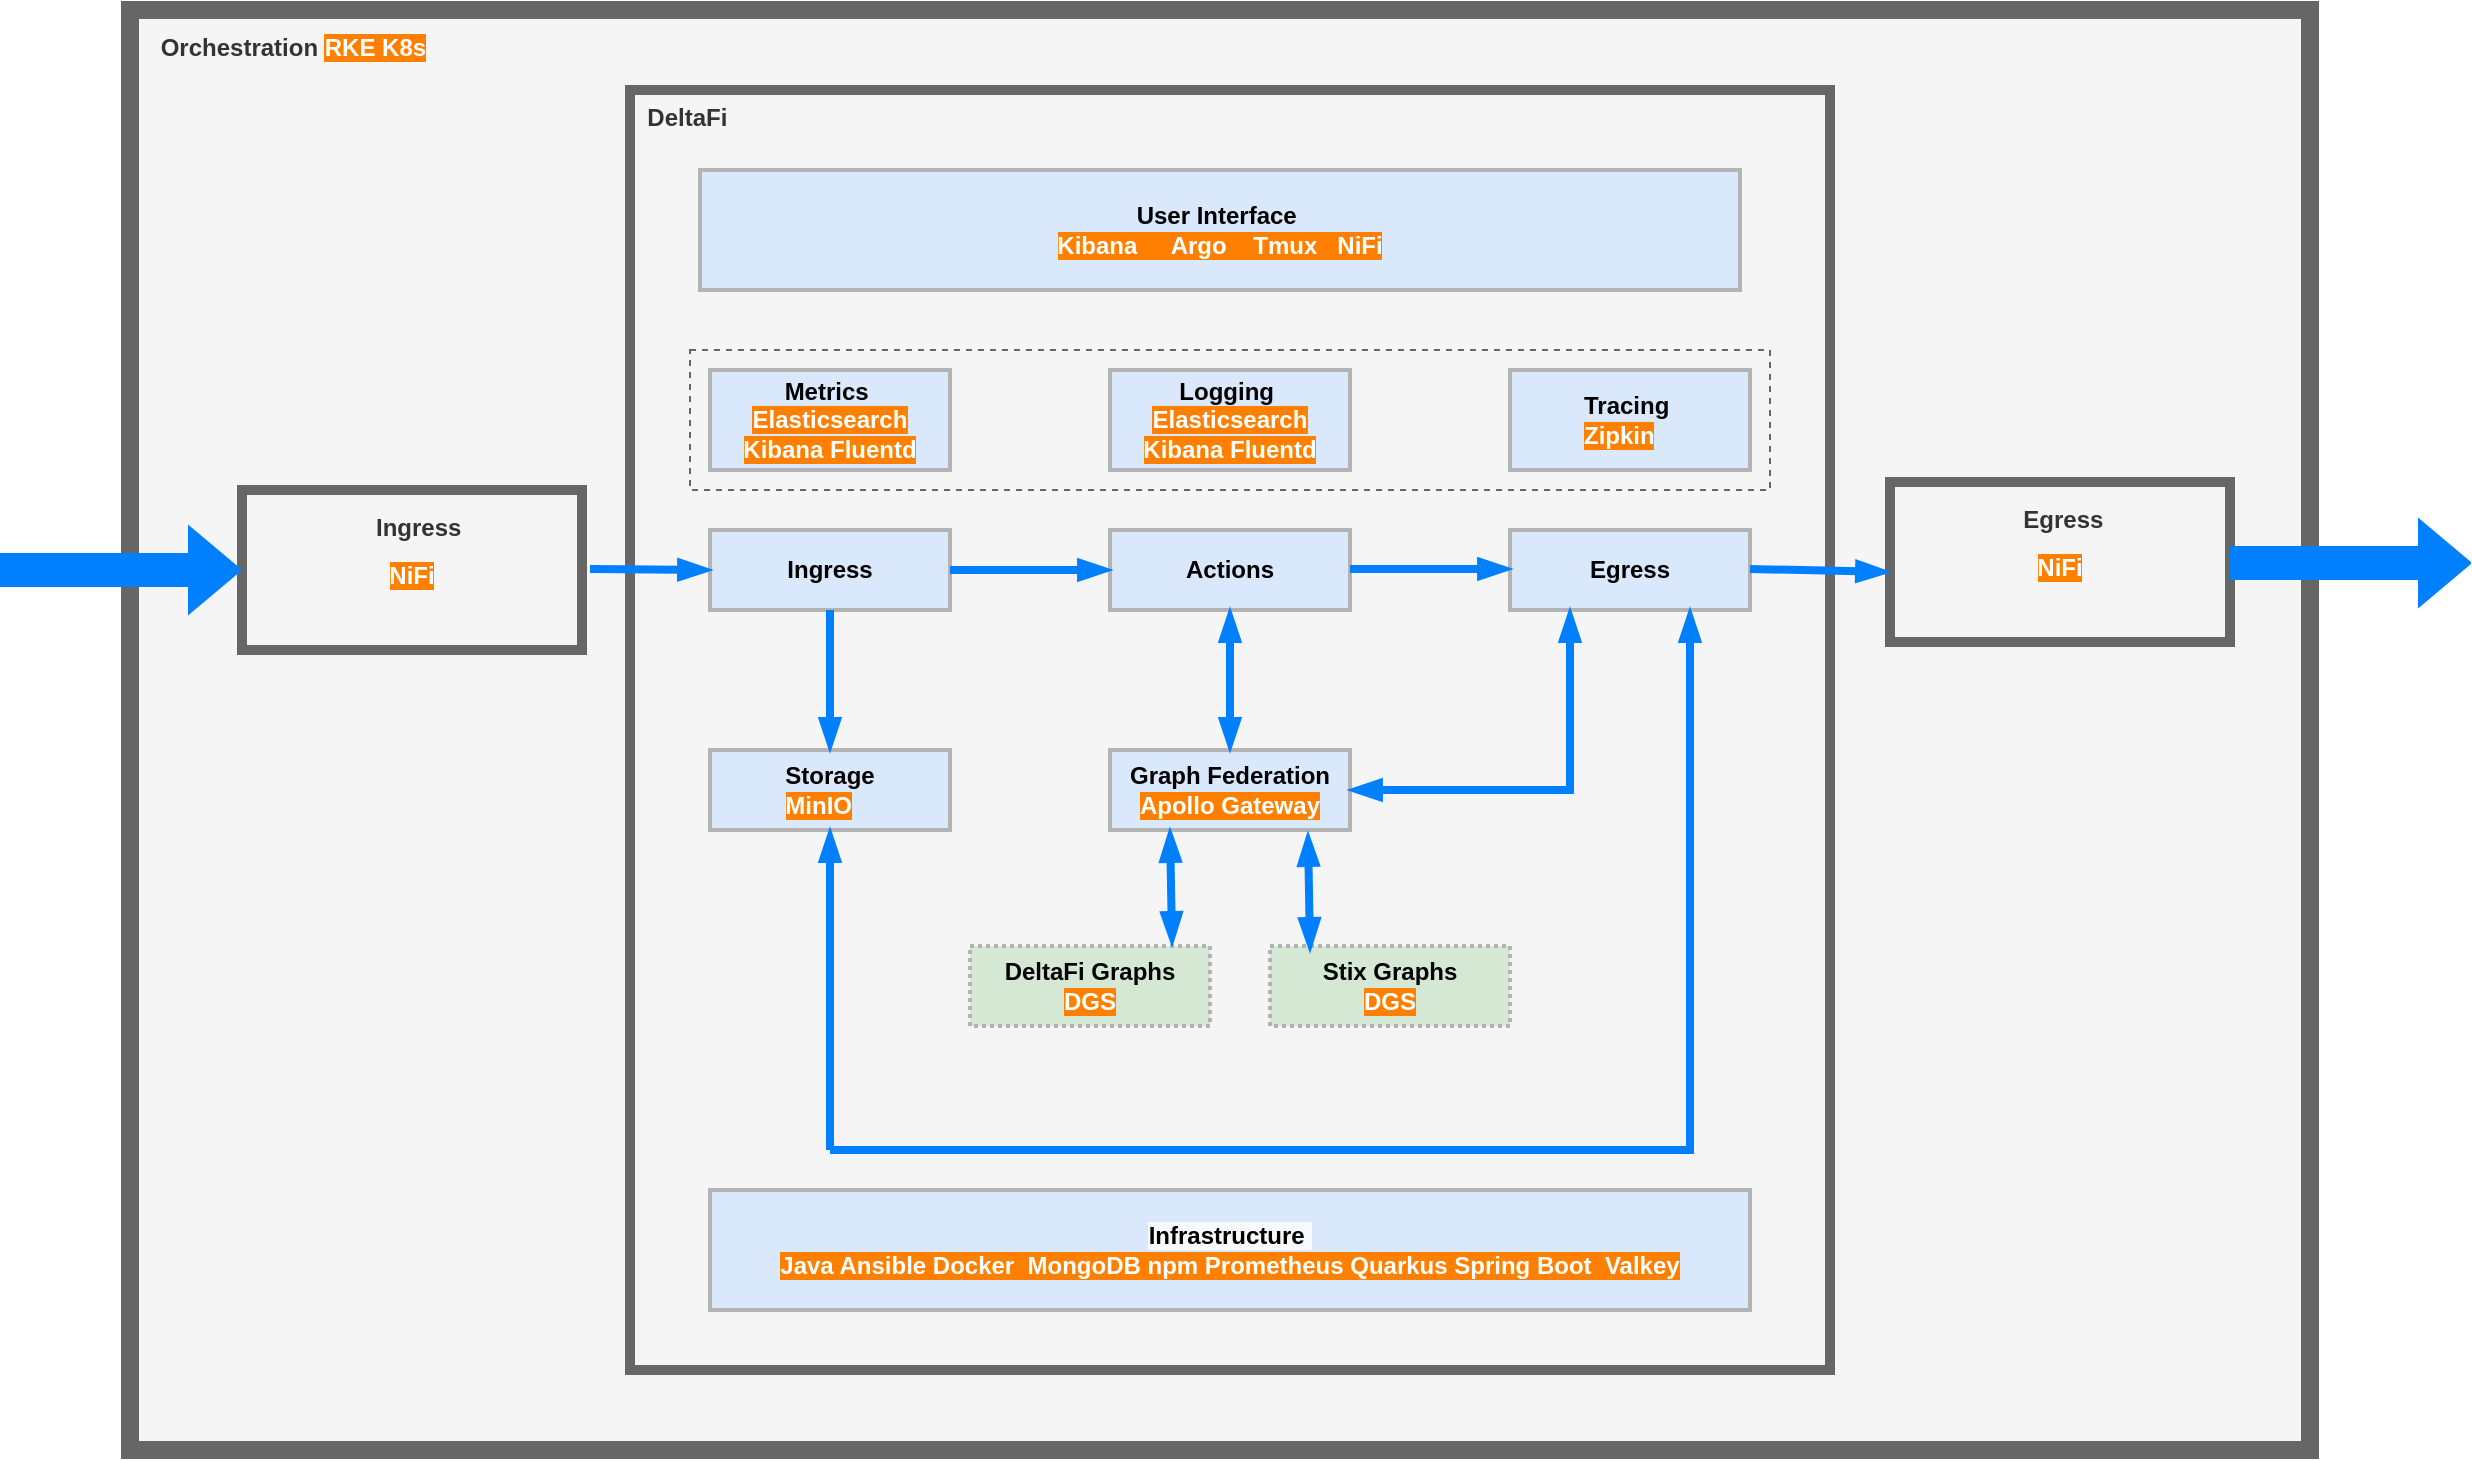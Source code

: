 <mxfile version="14.7.2" type="gitlab">
  <diagram id="7OS4vZic8bQH_p6s4vZq" name="Page-1">
    <mxGraphModel dx="2272" dy="794" grid="1" gridSize="10" guides="1" tooltips="1" connect="1" arrows="1" fold="1" page="1" pageScale="1" pageWidth="850" pageHeight="1100" math="0" shadow="0">
      <root>
        <mxCell id="0" />
        <mxCell id="1" parent="0" />
        <mxCell id="tW5YEqoU5SFR3B9v_W6--14" value="&lt;div&gt;&lt;span style=&quot;line-height: 200%&quot;&gt;&amp;nbsp; &amp;nbsp; Orchestration&amp;nbsp;&lt;/span&gt;&lt;span style=&quot;background-color: rgb(255 , 128 , 0) ; color: rgb(255 , 255 , 255)&quot;&gt;RKE K8s&lt;/span&gt;&lt;/div&gt;&lt;div&gt;&lt;span style=&quot;line-height: 200%&quot;&gt;&lt;font style=&quot;background-color: rgb(255 , 128 , 0)&quot; color=&quot;#ffffff&quot;&gt;&lt;br&gt;&lt;/font&gt;&lt;/span&gt;&lt;/div&gt;" style="rounded=0;whiteSpace=wrap;html=1;align=left;verticalAlign=top;fillColor=#f5f5f5;strokeColor=#666666;fontColor=#333333;strokeWidth=9;fontStyle=1" parent="1" vertex="1">
          <mxGeometry x="-725" y="20" width="1090" height="720" as="geometry" />
        </mxCell>
        <mxCell id="tW5YEqoU5SFR3B9v_W6--11" value="&lt;div&gt;&lt;span&gt;&amp;nbsp; DeltaFi&lt;/span&gt;&lt;/div&gt;" style="rounded=0;whiteSpace=wrap;html=1;align=left;verticalAlign=top;fillColor=#f5f5f5;strokeColor=#666666;fontColor=#333333;strokeWidth=5;fontStyle=1" parent="1" vertex="1">
          <mxGeometry x="-475" y="60" width="600" height="640" as="geometry" />
        </mxCell>
        <mxCell id="tW5YEqoU5SFR3B9v_W6--1" value="&lt;div&gt;&lt;span&gt;Metrics&amp;nbsp;&lt;/span&gt;&lt;/div&gt;&lt;div&gt;&lt;font color=&quot;#ffffff&quot;&gt;&lt;span style=&quot;background-color: rgb(255 , 128 , 0)&quot;&gt;Elasticsearch Kibana Fluentd&lt;/span&gt;&lt;/font&gt;&lt;/div&gt;" style="rounded=0;whiteSpace=wrap;html=1;strokeWidth=2;fillColor=#dae8fc;fontStyle=1;align=center;strokeColor=#B3B3B3;" parent="1" vertex="1">
          <mxGeometry x="-435" y="200" width="120" height="50" as="geometry" />
        </mxCell>
        <mxCell id="tW5YEqoU5SFR3B9v_W6--2" value="Logging&amp;nbsp;&lt;br&gt;&lt;span style=&quot;color: rgb(255 , 255 , 255) ; text-align: left ; background-color: rgb(255 , 128 , 0)&quot;&gt;Elasticsearch Kibana Fluentd&lt;/span&gt;" style="rounded=0;whiteSpace=wrap;html=1;strokeWidth=2;fillColor=#dae8fc;fontStyle=1;strokeColor=#B3B3B3;" parent="1" vertex="1">
          <mxGeometry x="-235" y="200" width="120" height="50" as="geometry" />
        </mxCell>
        <mxCell id="tW5YEqoU5SFR3B9v_W6--3" value="&lt;div style=&quot;text-align: left&quot;&gt;&lt;span&gt;Tracing&amp;nbsp;&lt;/span&gt;&lt;/div&gt;&lt;div style=&quot;text-align: left&quot;&gt;&lt;font color=&quot;#ffffff&quot;&gt;&lt;span style=&quot;background-color: rgb(255 , 128 , 0)&quot;&gt;Zipkin&lt;/span&gt;&lt;/font&gt;&lt;/div&gt;" style="rounded=0;whiteSpace=wrap;html=1;strokeWidth=2;fillColor=#dae8fc;fontStyle=1;strokeColor=#B3B3B3;" parent="1" vertex="1">
          <mxGeometry x="-35" y="200" width="120" height="50" as="geometry" />
        </mxCell>
        <mxCell id="tW5YEqoU5SFR3B9v_W6--4" value="Ingress" style="rounded=0;whiteSpace=wrap;html=1;strokeWidth=2;fillColor=#dae8fc;fontStyle=1;strokeColor=#B3B3B3;" parent="1" vertex="1">
          <mxGeometry x="-435" y="280" width="120" height="40" as="geometry" />
        </mxCell>
        <mxCell id="tW5YEqoU5SFR3B9v_W6--5" value="Actions" style="rounded=0;whiteSpace=wrap;html=1;strokeWidth=2;fillColor=#dae8fc;fontStyle=1;strokeColor=#B3B3B3;" parent="1" vertex="1">
          <mxGeometry x="-235" y="280" width="120" height="40" as="geometry" />
        </mxCell>
        <mxCell id="tW5YEqoU5SFR3B9v_W6--6" value="Egress" style="rounded=0;whiteSpace=wrap;html=1;strokeWidth=2;fillColor=#dae8fc;fontStyle=1;strokeColor=#B3B3B3;" parent="1" vertex="1">
          <mxGeometry x="-35" y="280" width="120" height="40" as="geometry" />
        </mxCell>
        <mxCell id="tW5YEqoU5SFR3B9v_W6--7" value="Graph Federation&lt;br&gt;&lt;span style=&quot;color: rgb(255 , 255 , 255) ; text-align: left ; background-color: rgb(255 , 128 , 0)&quot;&gt;Apollo Gateway&lt;/span&gt;" style="rounded=0;whiteSpace=wrap;html=1;strokeWidth=2;fillColor=#dae8fc;fontStyle=1;strokeColor=#B3B3B3;" parent="1" vertex="1">
          <mxGeometry x="-235" y="390" width="120" height="40" as="geometry" />
        </mxCell>
        <mxCell id="tW5YEqoU5SFR3B9v_W6--8" value="DeltaFi Graphs&lt;br&gt;&lt;span style=&quot;color: rgb(255 , 255 , 255) ; text-align: left ; background-color: rgb(255 , 128 , 0)&quot;&gt;DGS&lt;/span&gt;" style="rounded=0;whiteSpace=wrap;html=1;dashed=1;dashPattern=1 1;fillColor=#d5e8d4;fontStyle=1;strokeWidth=2;strokeColor=#B3B3B3;" parent="1" vertex="1">
          <mxGeometry x="-305" y="488" width="120" height="40" as="geometry" />
        </mxCell>
        <mxCell id="tW5YEqoU5SFR3B9v_W6--9" value="Stix Graphs&lt;br&gt;&lt;span style=&quot;color: rgb(255 , 255 , 255) ; text-align: left ; background-color: rgb(255 , 128 , 0)&quot;&gt;DGS&lt;/span&gt;" style="rounded=0;whiteSpace=wrap;html=1;dashed=1;dashPattern=1 1;fillColor=#d5e8d4;fontStyle=1;strokeWidth=2;strokeColor=#B3B3B3;" parent="1" vertex="1">
          <mxGeometry x="-155" y="488" width="120" height="40" as="geometry" />
        </mxCell>
        <mxCell id="tW5YEqoU5SFR3B9v_W6--10" value="Storage&lt;br&gt;&lt;div style=&quot;text-align: left&quot;&gt;&lt;font color=&quot;#ffffff&quot;&gt;&lt;span style=&quot;background-color: rgb(255 , 128 , 0)&quot;&gt;MinIO&lt;/span&gt;&lt;/font&gt;&lt;/div&gt;" style="rounded=0;whiteSpace=wrap;html=1;strokeWidth=2;fillColor=#dae8fc;fontStyle=1;strokeColor=#B3B3B3;" parent="1" vertex="1">
          <mxGeometry x="-435" y="390" width="120" height="40" as="geometry" />
        </mxCell>
        <mxCell id="tW5YEqoU5SFR3B9v_W6--13" value="&lt;div&gt;&lt;span style=&quot;line-height: 200%&quot;&gt;&amp;nbsp; Egress&amp;nbsp;&lt;/span&gt;&lt;/div&gt;&lt;div&gt;&lt;span style=&quot;line-height: 200%&quot;&gt;&lt;font color=&quot;#ffffff&quot; style=&quot;background-color: rgb(255 , 128 , 0)&quot;&gt;NiFi&lt;/font&gt;&lt;/span&gt;&lt;/div&gt;" style="rounded=0;whiteSpace=wrap;html=1;align=center;verticalAlign=top;fillColor=#f5f5f5;strokeColor=#666666;fontColor=#333333;strokeWidth=5;fontStyle=1" parent="1" vertex="1">
          <mxGeometry x="155" y="256" width="170" height="80" as="geometry" />
        </mxCell>
        <mxCell id="Z7amd_IOvsoYKy8aNjxX-1" value="&lt;div&gt;&lt;span style=&quot;line-height: 200%&quot;&gt;&amp;nbsp; Ingress&lt;/span&gt;&lt;/div&gt;&lt;div&gt;&lt;span style=&quot;line-height: 200%&quot;&gt;&lt;font color=&quot;#ffffff&quot; style=&quot;background-color: rgb(255 , 128 , 0)&quot;&gt;NiFi&lt;/font&gt;&lt;/span&gt;&lt;/div&gt;" style="rounded=0;whiteSpace=wrap;html=1;align=center;verticalAlign=top;fillColor=#f5f5f5;strokeColor=#666666;fontColor=#333333;strokeWidth=5;fontStyle=1" parent="1" vertex="1">
          <mxGeometry x="-669" y="260" width="170" height="80" as="geometry" />
        </mxCell>
        <mxCell id="Z7amd_IOvsoYKy8aNjxX-6" value="" style="endArrow=blockThin;html=1;entryX=0;entryY=0.5;entryDx=0;entryDy=0;strokeColor=#007FFF;rounded=0;strokeWidth=4;endFill=1;" parent="1" target="tW5YEqoU5SFR3B9v_W6--5" edge="1">
          <mxGeometry width="50" height="50" relative="1" as="geometry">
            <mxPoint x="-315" y="300" as="sourcePoint" />
            <mxPoint x="-265" y="250" as="targetPoint" />
          </mxGeometry>
        </mxCell>
        <mxCell id="Z7amd_IOvsoYKy8aNjxX-7" value="" style="endArrow=blockThin;html=1;strokeColor=#007FFF;rounded=0;strokeWidth=4;endFill=1;exitX=0.5;exitY=1;exitDx=0;exitDy=0;" parent="1" source="tW5YEqoU5SFR3B9v_W6--4" target="tW5YEqoU5SFR3B9v_W6--10" edge="1">
          <mxGeometry width="50" height="50" relative="1" as="geometry">
            <mxPoint x="-335" y="340" as="sourcePoint" />
            <mxPoint x="-255" y="340" as="targetPoint" />
          </mxGeometry>
        </mxCell>
        <mxCell id="Z7amd_IOvsoYKy8aNjxX-8" value="" style="endArrow=blockThin;html=1;strokeColor=#007FFF;rounded=0;strokeWidth=4;endFill=1;exitX=0.5;exitY=1;exitDx=0;exitDy=0;startArrow=blockThin;startFill=1;" parent="1" source="tW5YEqoU5SFR3B9v_W6--5" target="tW5YEqoU5SFR3B9v_W6--7" edge="1">
          <mxGeometry width="50" height="50" relative="1" as="geometry">
            <mxPoint x="-195" y="368.5" as="sourcePoint" />
            <mxPoint x="-115" y="368.5" as="targetPoint" />
          </mxGeometry>
        </mxCell>
        <mxCell id="Z7amd_IOvsoYKy8aNjxX-10" value="" style="endArrow=blockThin;html=1;entryX=0;entryY=0.5;entryDx=0;entryDy=0;strokeColor=#007FFF;rounded=0;strokeWidth=4;endFill=1;" parent="1" edge="1">
          <mxGeometry width="50" height="50" relative="1" as="geometry">
            <mxPoint x="-115" y="299.5" as="sourcePoint" />
            <mxPoint x="-35" y="299.5" as="targetPoint" />
          </mxGeometry>
        </mxCell>
        <mxCell id="Z7amd_IOvsoYKy8aNjxX-11" value="" style="endArrow=blockThin;html=1;strokeColor=#007FFF;rounded=0;strokeWidth=4;endFill=1;exitX=0.25;exitY=1;exitDx=0;exitDy=0;startArrow=blockThin;startFill=1;entryX=1;entryY=0.5;entryDx=0;entryDy=0;" parent="1" source="tW5YEqoU5SFR3B9v_W6--6" target="tW5YEqoU5SFR3B9v_W6--7" edge="1">
          <mxGeometry width="50" height="50" relative="1" as="geometry">
            <mxPoint x="15" y="329" as="sourcePoint" />
            <mxPoint x="-115" y="460" as="targetPoint" />
            <Array as="points">
              <mxPoint x="-5" y="410" />
            </Array>
          </mxGeometry>
        </mxCell>
        <mxCell id="Z7amd_IOvsoYKy8aNjxX-12" value="" style="endArrow=none;html=1;strokeColor=#007FFF;rounded=0;strokeWidth=4;endFill=0;startArrow=blockThin;startFill=1;exitX=0.75;exitY=1;exitDx=0;exitDy=0;" parent="1" source="tW5YEqoU5SFR3B9v_W6--6" edge="1">
          <mxGeometry width="50" height="50" relative="1" as="geometry">
            <mxPoint x="55" y="450" as="sourcePoint" />
            <mxPoint x="-375" y="590" as="targetPoint" />
            <Array as="points">
              <mxPoint x="55" y="590" />
            </Array>
          </mxGeometry>
        </mxCell>
        <mxCell id="Z7amd_IOvsoYKy8aNjxX-13" value="" style="endArrow=blockThin;html=1;strokeColor=#007FFF;rounded=0;strokeWidth=4;endFill=1;entryX=0.5;entryY=1;entryDx=0;entryDy=0;" parent="1" target="tW5YEqoU5SFR3B9v_W6--10" edge="1">
          <mxGeometry width="50" height="50" relative="1" as="geometry">
            <mxPoint x="-375" y="590" as="sourcePoint" />
            <mxPoint x="-375" y="440" as="targetPoint" />
          </mxGeometry>
        </mxCell>
        <mxCell id="Z7amd_IOvsoYKy8aNjxX-16" value="" style="endArrow=blockThin;html=1;strokeColor=#007FFF;rounded=0;strokeWidth=4;endFill=1;exitX=0.25;exitY=1;exitDx=0;exitDy=0;startArrow=blockThin;startFill=1;entryX=0.842;entryY=-0.025;entryDx=0;entryDy=0;entryPerimeter=0;" parent="1" source="tW5YEqoU5SFR3B9v_W6--7" target="tW5YEqoU5SFR3B9v_W6--8" edge="1">
          <mxGeometry width="50" height="50" relative="1" as="geometry">
            <mxPoint x="-205" y="480" as="sourcePoint" />
            <mxPoint x="-205" y="480" as="targetPoint" />
          </mxGeometry>
        </mxCell>
        <mxCell id="Z7amd_IOvsoYKy8aNjxX-17" value="" style="endArrow=blockThin;html=1;strokeColor=#007FFF;rounded=0;strokeWidth=4;endFill=1;exitX=0.825;exitY=1.05;exitDx=0;exitDy=0;startArrow=blockThin;startFill=1;exitPerimeter=0;" parent="1" source="tW5YEqoU5SFR3B9v_W6--7" edge="1">
          <mxGeometry width="50" height="50" relative="1" as="geometry">
            <mxPoint x="-135" y="480" as="sourcePoint" />
            <mxPoint x="-135" y="490" as="targetPoint" />
          </mxGeometry>
        </mxCell>
        <mxCell id="Z7amd_IOvsoYKy8aNjxX-20" value="" style="endArrow=blockThin;html=1;strokeColor=#007FFF;rounded=0;strokeWidth=4;endFill=1;" parent="1" edge="1">
          <mxGeometry width="50" height="50" relative="1" as="geometry">
            <mxPoint x="-495" y="299.5" as="sourcePoint" />
            <mxPoint x="-435" y="300" as="targetPoint" />
          </mxGeometry>
        </mxCell>
        <mxCell id="Z7amd_IOvsoYKy8aNjxX-21" value="" style="endArrow=blockThin;html=1;strokeColor=#007FFF;rounded=0;strokeWidth=4;endFill=1;" parent="1" edge="1">
          <mxGeometry width="50" height="50" relative="1" as="geometry">
            <mxPoint x="85" y="299.5" as="sourcePoint" />
            <mxPoint x="154" y="301" as="targetPoint" />
          </mxGeometry>
        </mxCell>
        <mxCell id="Z7amd_IOvsoYKy8aNjxX-23" value="" style="endArrow=blockThin;html=1;strokeColor=#007FFF;rounded=0;strokeWidth=4;endFill=1;shape=flexArrow;fillColor=#007FFF;" parent="1" edge="1">
          <mxGeometry width="50" height="50" relative="1" as="geometry">
            <mxPoint x="-790" y="300" as="sourcePoint" />
            <mxPoint x="-670" y="300" as="targetPoint" />
          </mxGeometry>
        </mxCell>
        <mxCell id="Z7amd_IOvsoYKy8aNjxX-24" value="" style="endArrow=blockThin;html=1;strokeColor=#007FFF;rounded=0;strokeWidth=4;endFill=1;shape=flexArrow;fillColor=#007FFF;" parent="1" edge="1">
          <mxGeometry width="50" height="50" relative="1" as="geometry">
            <mxPoint x="325" y="296.5" as="sourcePoint" />
            <mxPoint x="445" y="296.5" as="targetPoint" />
          </mxGeometry>
        </mxCell>
        <mxCell id="qTBcUuSPtSz_6zjHRwEa-1" value="" style="rounded=0;whiteSpace=wrap;html=1;align=left;verticalAlign=top;strokeColor=#666666;fontColor=#333333;strokeWidth=1;fontStyle=1;dashed=1;fillColor=none;" parent="1" vertex="1">
          <mxGeometry x="-445" y="190" width="540" height="70" as="geometry" />
        </mxCell>
        <mxCell id="qTBcUuSPtSz_6zjHRwEa-2" value="&lt;div&gt;&lt;span&gt;User Interface&amp;nbsp;&lt;/span&gt;&lt;/div&gt;&lt;div&gt;&lt;font color=&quot;#ffffff&quot;&gt;&lt;span style=&quot;background-color: rgb(255 , 128 , 0)&quot;&gt;Kibana&amp;nbsp; &amp;nbsp; &amp;nbsp;Argo&amp;nbsp; &amp;nbsp; Tmux&amp;nbsp; &amp;nbsp;NiFi&lt;/span&gt;&lt;/font&gt;&lt;/div&gt;" style="rounded=0;whiteSpace=wrap;html=1;strokeWidth=2;fillColor=#dae8fc;fontStyle=1;strokeColor=#B3B3B3;align=center;" parent="1" vertex="1">
          <mxGeometry x="-440" y="100" width="520" height="60" as="geometry" />
        </mxCell>
        <mxCell id="qTBcUuSPtSz_6zjHRwEa-3" value="&lt;div&gt;&lt;span style=&quot;background-color: rgb(248 , 249 , 250)&quot;&gt;Infrastructure&amp;nbsp;&lt;/span&gt;&lt;/div&gt;&lt;div&gt;&lt;span style=&quot;background-color: rgb(255 , 128 , 0) ; color: rgb(255 , 255 , 255)&quot;&gt;Java Ansible Docker&amp;nbsp; MongoDB npm Prometheus Quarkus Spring Boot&amp;nbsp; Valkey&lt;/span&gt;&lt;br&gt;&lt;/div&gt;" style="rounded=0;whiteSpace=wrap;html=1;strokeWidth=2;fillColor=#dae8fc;fontStyle=1;strokeColor=#B3B3B3;align=center;" parent="1" vertex="1">
          <mxGeometry x="-435" y="610" width="520" height="60" as="geometry" />
        </mxCell>
      </root>
    </mxGraphModel>
  </diagram>
</mxfile>
